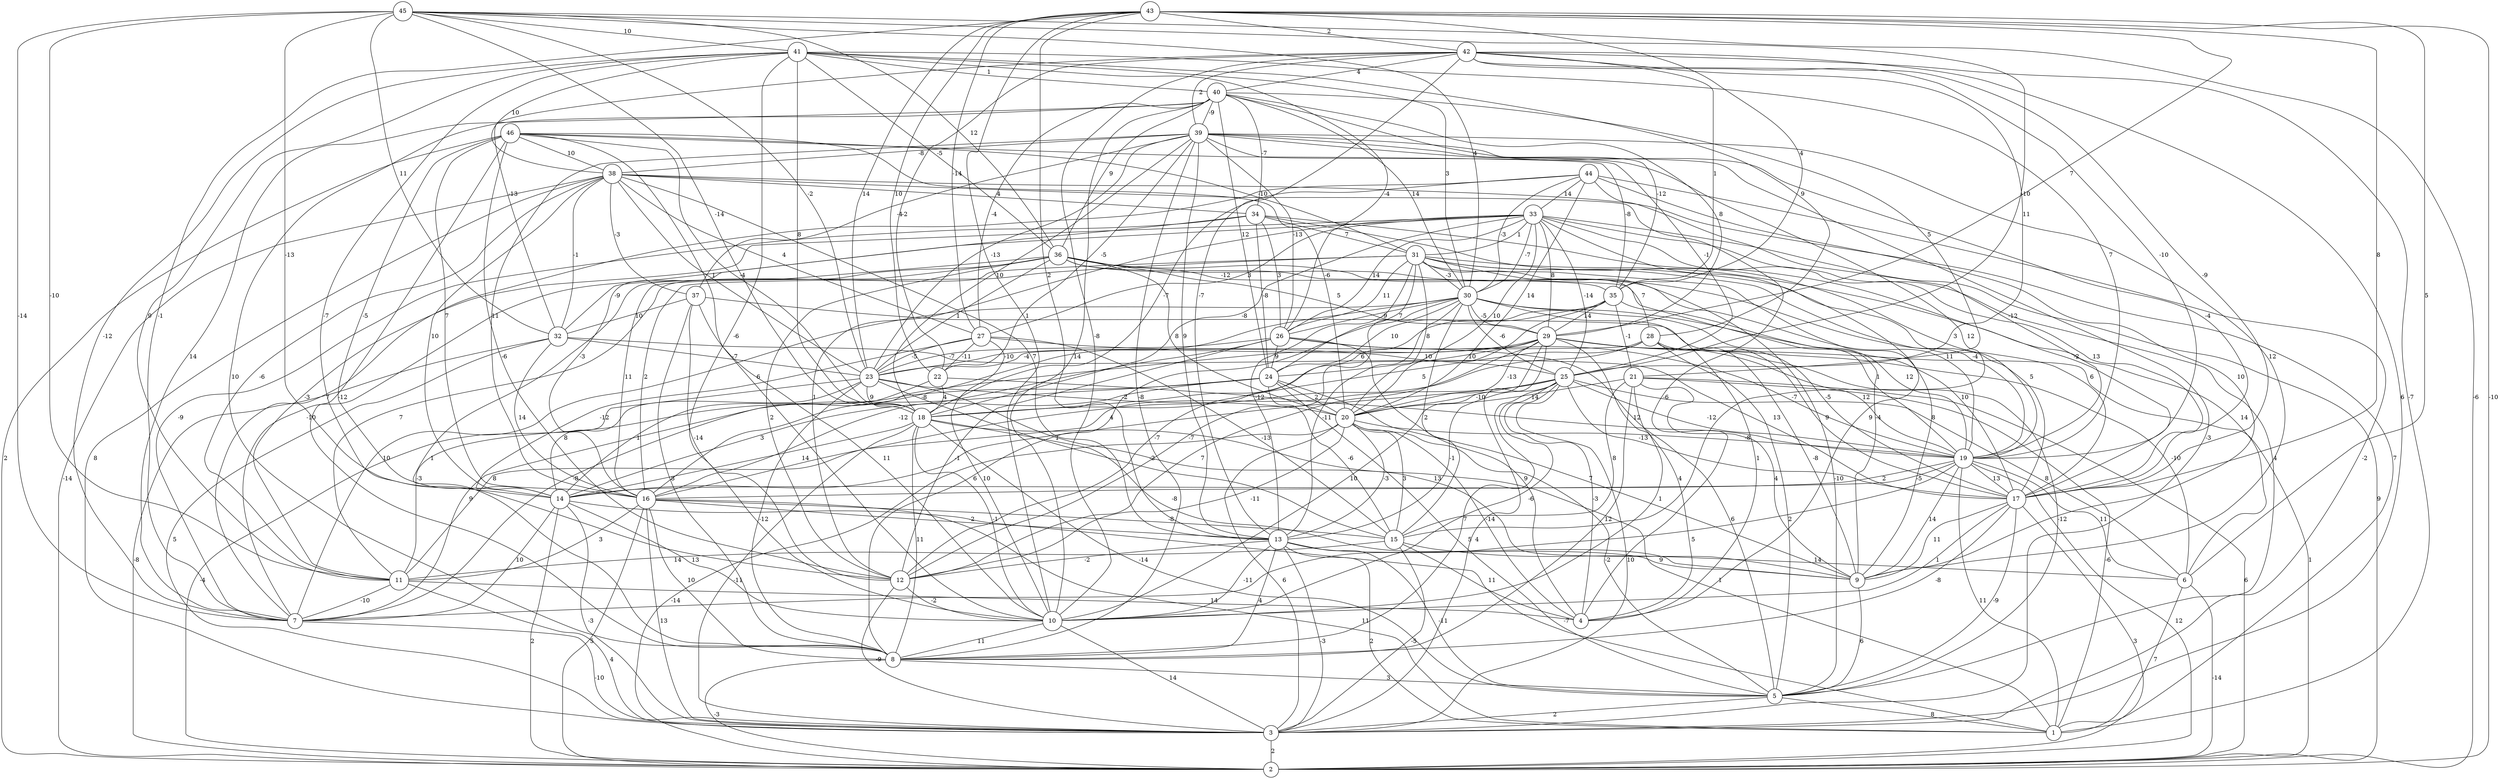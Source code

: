 graph { 
	 fontname="Helvetica,Arial,sans-serif" 
	 node [shape = circle]; 
	 46 -- 2 [label = "2"];
	 46 -- 8 [label = "-12"];
	 46 -- 10 [label = "6"];
	 46 -- 12 [label = "-6"];
	 46 -- 14 [label = "-5"];
	 46 -- 16 [label = "7"];
	 46 -- 18 [label = "-4"];
	 46 -- 20 [label = "-6"];
	 46 -- 31 [label = "-10"];
	 46 -- 35 [label = "-8"];
	 46 -- 38 [label = "10"];
	 45 -- 2 [label = "-6"];
	 45 -- 7 [label = "-14"];
	 45 -- 11 [label = "-10"];
	 45 -- 14 [label = "-13"];
	 45 -- 18 [label = "-14"];
	 45 -- 23 [label = "-2"];
	 45 -- 25 [label = "-10"];
	 45 -- 30 [label = "4"];
	 45 -- 32 [label = "11"];
	 45 -- 36 [label = "12"];
	 45 -- 41 [label = "10"];
	 44 -- 3 [label = "-2"];
	 44 -- 7 [label = "7"];
	 44 -- 9 [label = "10"];
	 44 -- 18 [label = "-7"];
	 44 -- 19 [label = "-12"];
	 44 -- 20 [label = "14"];
	 44 -- 30 [label = "-3"];
	 44 -- 33 [label = "14"];
	 43 -- 2 [label = "-10"];
	 43 -- 6 [label = "5"];
	 43 -- 7 [label = "-1"];
	 43 -- 10 [label = "1"];
	 43 -- 13 [label = "2"];
	 43 -- 17 [label = "8"];
	 43 -- 22 [label = "10"];
	 43 -- 23 [label = "14"];
	 43 -- 27 [label = "-14"];
	 43 -- 29 [label = "7"];
	 43 -- 35 [label = "4"];
	 43 -- 42 [label = "2"];
	 42 -- 1 [label = "-7"];
	 42 -- 3 [label = "6"];
	 42 -- 10 [label = "-8"];
	 42 -- 13 [label = "-7"];
	 42 -- 17 [label = "-9"];
	 42 -- 19 [label = "-10"];
	 42 -- 22 [label = "-2"];
	 42 -- 25 [label = "11"];
	 42 -- 32 [label = "-13"];
	 42 -- 35 [label = "1"];
	 42 -- 39 [label = "2"];
	 42 -- 40 [label = "4"];
	 41 -- 7 [label = "-12"];
	 41 -- 10 [label = "-6"];
	 41 -- 11 [label = "9"];
	 41 -- 12 [label = "-7"];
	 41 -- 18 [label = "8"];
	 41 -- 19 [label = "7"];
	 41 -- 26 [label = "-4"];
	 41 -- 28 [label = "9"];
	 41 -- 30 [label = "3"];
	 41 -- 36 [label = "-5"];
	 41 -- 38 [label = "10"];
	 41 -- 40 [label = "1"];
	 40 -- 7 [label = "14"];
	 40 -- 8 [label = "10"];
	 40 -- 10 [label = "14"];
	 40 -- 21 [label = "5"];
	 40 -- 24 [label = "12"];
	 40 -- 27 [label = "-4"];
	 40 -- 29 [label = "8"];
	 40 -- 30 [label = "14"];
	 40 -- 34 [label = "-7"];
	 40 -- 35 [label = "-12"];
	 40 -- 36 [label = "9"];
	 40 -- 39 [label = "-9"];
	 39 -- 3 [label = "-3"];
	 39 -- 8 [label = "-8"];
	 39 -- 9 [label = "12"];
	 39 -- 13 [label = "9"];
	 39 -- 15 [label = "12"];
	 39 -- 16 [label = "11"];
	 39 -- 17 [label = "-4"];
	 39 -- 18 [label = "10"];
	 39 -- 22 [label = "-5"];
	 39 -- 23 [label = "-13"];
	 39 -- 25 [label = "-1"];
	 39 -- 26 [label = "-13"];
	 39 -- 37 [label = "-4"];
	 39 -- 38 [label = "-8"];
	 38 -- 1 [label = "7"];
	 38 -- 2 [label = "-14"];
	 38 -- 3 [label = "8"];
	 38 -- 4 [label = "-6"];
	 38 -- 11 [label = "-6"];
	 38 -- 13 [label = "7"];
	 38 -- 14 [label = "10"];
	 38 -- 23 [label = "1"];
	 38 -- 27 [label = "4"];
	 38 -- 32 [label = "-1"];
	 38 -- 34 [label = "4"];
	 38 -- 37 [label = "-3"];
	 37 -- 8 [label = "8"];
	 37 -- 10 [label = "11"];
	 37 -- 12 [label = "-14"];
	 37 -- 17 [label = "-5"];
	 37 -- 32 [label = "10"];
	 36 -- 8 [label = "1"];
	 36 -- 9 [label = "-4"];
	 36 -- 12 [label = "2"];
	 36 -- 16 [label = "11"];
	 36 -- 17 [label = "5"];
	 36 -- 19 [label = "11"];
	 36 -- 20 [label = "8"];
	 36 -- 23 [label = "1"];
	 36 -- 29 [label = "5"];
	 36 -- 32 [label = "-9"];
	 36 -- 35 [label = "-12"];
	 35 -- 12 [label = "-7"];
	 35 -- 18 [label = "6"];
	 35 -- 19 [label = "12"];
	 35 -- 21 [label = "-1"];
	 35 -- 24 [label = "10"];
	 35 -- 29 [label = "14"];
	 34 -- 7 [label = "-9"];
	 34 -- 16 [label = "-3"];
	 34 -- 17 [label = "-2"];
	 34 -- 19 [label = "3"];
	 34 -- 24 [label = "-8"];
	 34 -- 26 [label = "3"];
	 34 -- 31 [label = "7"];
	 33 -- 2 [label = "9"];
	 33 -- 4 [label = "9"];
	 33 -- 5 [label = "4"];
	 33 -- 7 [label = "-10"];
	 33 -- 11 [label = "-3"];
	 33 -- 12 [label = "1"];
	 33 -- 17 [label = "13"];
	 33 -- 18 [label = "-8"];
	 33 -- 20 [label = "10"];
	 33 -- 25 [label = "-14"];
	 33 -- 26 [label = "14"];
	 33 -- 27 [label = "3"];
	 33 -- 29 [label = "8"];
	 33 -- 30 [label = "-7"];
	 33 -- 31 [label = "1"];
	 32 -- 2 [label = "-8"];
	 32 -- 3 [label = "5"];
	 32 -- 16 [label = "14"];
	 32 -- 17 [label = "13"];
	 32 -- 23 [label = "-7"];
	 31 -- 5 [label = "-10"];
	 31 -- 6 [label = "14"];
	 31 -- 9 [label = "8"];
	 31 -- 11 [label = "7"];
	 31 -- 13 [label = "-12"];
	 31 -- 16 [label = "2"];
	 31 -- 17 [label = "6"];
	 31 -- 19 [label = "-4"];
	 31 -- 20 [label = "8"];
	 31 -- 24 [label = "7"];
	 31 -- 26 [label = "11"];
	 31 -- 28 [label = "7"];
	 31 -- 30 [label = "-3"];
	 30 -- 4 [label = "1"];
	 30 -- 7 [label = "10"];
	 30 -- 8 [label = "6"];
	 30 -- 12 [label = "-7"];
	 30 -- 13 [label = "-11"];
	 30 -- 15 [label = "2"];
	 30 -- 16 [label = "-8"];
	 30 -- 17 [label = "10"];
	 30 -- 19 [label = "1"];
	 30 -- 25 [label = "-6"];
	 30 -- 26 [label = "-9"];
	 30 -- 29 [label = "-5"];
	 29 -- 2 [label = "1"];
	 29 -- 3 [label = "4"];
	 29 -- 4 [label = "4"];
	 29 -- 5 [label = "-12"];
	 29 -- 6 [label = "-10"];
	 29 -- 7 [label = "-8"];
	 29 -- 10 [label = "10"];
	 29 -- 12 [label = "7"];
	 29 -- 19 [label = "12"];
	 29 -- 20 [label = "-13"];
	 29 -- 23 [label = "-10"];
	 29 -- 24 [label = "10"];
	 28 -- 5 [label = "2"];
	 28 -- 9 [label = "-8"];
	 28 -- 16 [label = "4"];
	 28 -- 17 [label = "9"];
	 28 -- 18 [label = "5"];
	 28 -- 23 [label = "-4"];
	 27 -- 10 [label = "10"];
	 27 -- 14 [label = "-12"];
	 27 -- 15 [label = "-13"];
	 27 -- 22 [label = "-11"];
	 27 -- 23 [label = "-5"];
	 27 -- 25 [label = "10"];
	 26 -- 4 [label = "9"];
	 26 -- 5 [label = "6"];
	 26 -- 12 [label = "-1"];
	 26 -- 16 [label = "-12"];
	 26 -- 19 [label = "-7"];
	 26 -- 23 [label = "-7"];
	 26 -- 24 [label = "9"];
	 25 -- 3 [label = "10"];
	 25 -- 4 [label = "-3"];
	 25 -- 6 [label = "8"];
	 25 -- 8 [label = "7"];
	 25 -- 10 [label = "-6"];
	 25 -- 11 [label = "8"];
	 25 -- 13 [label = "-1"];
	 25 -- 14 [label = "1"];
	 25 -- 17 [label = "-13"];
	 25 -- 19 [label = "-12"];
	 25 -- 20 [label = "-10"];
	 24 -- 5 [label = "5"];
	 24 -- 7 [label = "9"];
	 24 -- 9 [label = "7"];
	 24 -- 11 [label = "-3"];
	 24 -- 14 [label = "3"];
	 24 -- 15 [label = "-6"];
	 24 -- 20 [label = "2"];
	 23 -- 2 [label = "-4"];
	 23 -- 8 [label = "-12"];
	 23 -- 9 [label = "13"];
	 23 -- 14 [label = "8"];
	 23 -- 15 [label = "-2"];
	 23 -- 18 [label = "9"];
	 23 -- 20 [label = "-2"];
	 22 -- 14 [label = "1"];
	 22 -- 18 [label = "4"];
	 22 -- 19 [label = "12"];
	 21 -- 1 [label = "-6"];
	 21 -- 2 [label = "6"];
	 21 -- 8 [label = "12"];
	 21 -- 9 [label = "4"];
	 21 -- 10 [label = "1"];
	 21 -- 15 [label = "8"];
	 21 -- 20 [label = "14"];
	 20 -- 2 [label = "-14"];
	 20 -- 3 [label = "6"];
	 20 -- 4 [label = "-14"];
	 20 -- 5 [label = "-2"];
	 20 -- 12 [label = "-11"];
	 20 -- 13 [label = "-3"];
	 20 -- 15 [label = "3"];
	 20 -- 19 [label = "-8"];
	 19 -- 1 [label = "11"];
	 19 -- 2 [label = "12"];
	 19 -- 6 [label = "11"];
	 19 -- 7 [label = "5"];
	 19 -- 9 [label = "14"];
	 19 -- 14 [label = "2"];
	 19 -- 16 [label = "-5"];
	 19 -- 17 [label = "13"];
	 18 -- 1 [label = "1"];
	 18 -- 3 [label = "-11"];
	 18 -- 5 [label = "-14"];
	 18 -- 8 [label = "11"];
	 18 -- 9 [label = "-8"];
	 18 -- 10 [label = "-1"];
	 18 -- 14 [label = "14"];
	 17 -- 2 [label = "3"];
	 17 -- 5 [label = "-9"];
	 17 -- 8 [label = "-8"];
	 17 -- 9 [label = "11"];
	 17 -- 10 [label = "1"];
	 16 -- 1 [label = "11"];
	 16 -- 2 [label = "5"];
	 16 -- 3 [label = "13"];
	 16 -- 8 [label = "10"];
	 16 -- 11 [label = "3"];
	 16 -- 13 [label = "-2"];
	 16 -- 15 [label = "-8"];
	 15 -- 3 [label = "-5"];
	 15 -- 4 [label = "11"];
	 15 -- 6 [label = "14"];
	 15 -- 11 [label = "14"];
	 14 -- 1 [label = "-7"];
	 14 -- 2 [label = "2"];
	 14 -- 3 [label = "-3"];
	 14 -- 7 [label = "10"];
	 14 -- 10 [label = "13"];
	 13 -- 1 [label = "2"];
	 13 -- 3 [label = "-3"];
	 13 -- 5 [label = "-11"];
	 13 -- 8 [label = "4"];
	 13 -- 9 [label = "9"];
	 13 -- 10 [label = "-11"];
	 13 -- 12 [label = "-2"];
	 12 -- 3 [label = "-9"];
	 12 -- 10 [label = "-2"];
	 11 -- 3 [label = "4"];
	 11 -- 4 [label = "14"];
	 11 -- 7 [label = "-10"];
	 10 -- 3 [label = "14"];
	 10 -- 8 [label = "11"];
	 9 -- 5 [label = "6"];
	 8 -- 2 [label = "-3"];
	 8 -- 5 [label = "3"];
	 7 -- 3 [label = "-10"];
	 6 -- 1 [label = "7"];
	 6 -- 2 [label = "-14"];
	 5 -- 1 [label = "8"];
	 5 -- 3 [label = "2"];
	 3 -- 2 [label = "2"];
	 1;
	 2;
	 3;
	 4;
	 5;
	 6;
	 7;
	 8;
	 9;
	 10;
	 11;
	 12;
	 13;
	 14;
	 15;
	 16;
	 17;
	 18;
	 19;
	 20;
	 21;
	 22;
	 23;
	 24;
	 25;
	 26;
	 27;
	 28;
	 29;
	 30;
	 31;
	 32;
	 33;
	 34;
	 35;
	 36;
	 37;
	 38;
	 39;
	 40;
	 41;
	 42;
	 43;
	 44;
	 45;
	 46;
}
